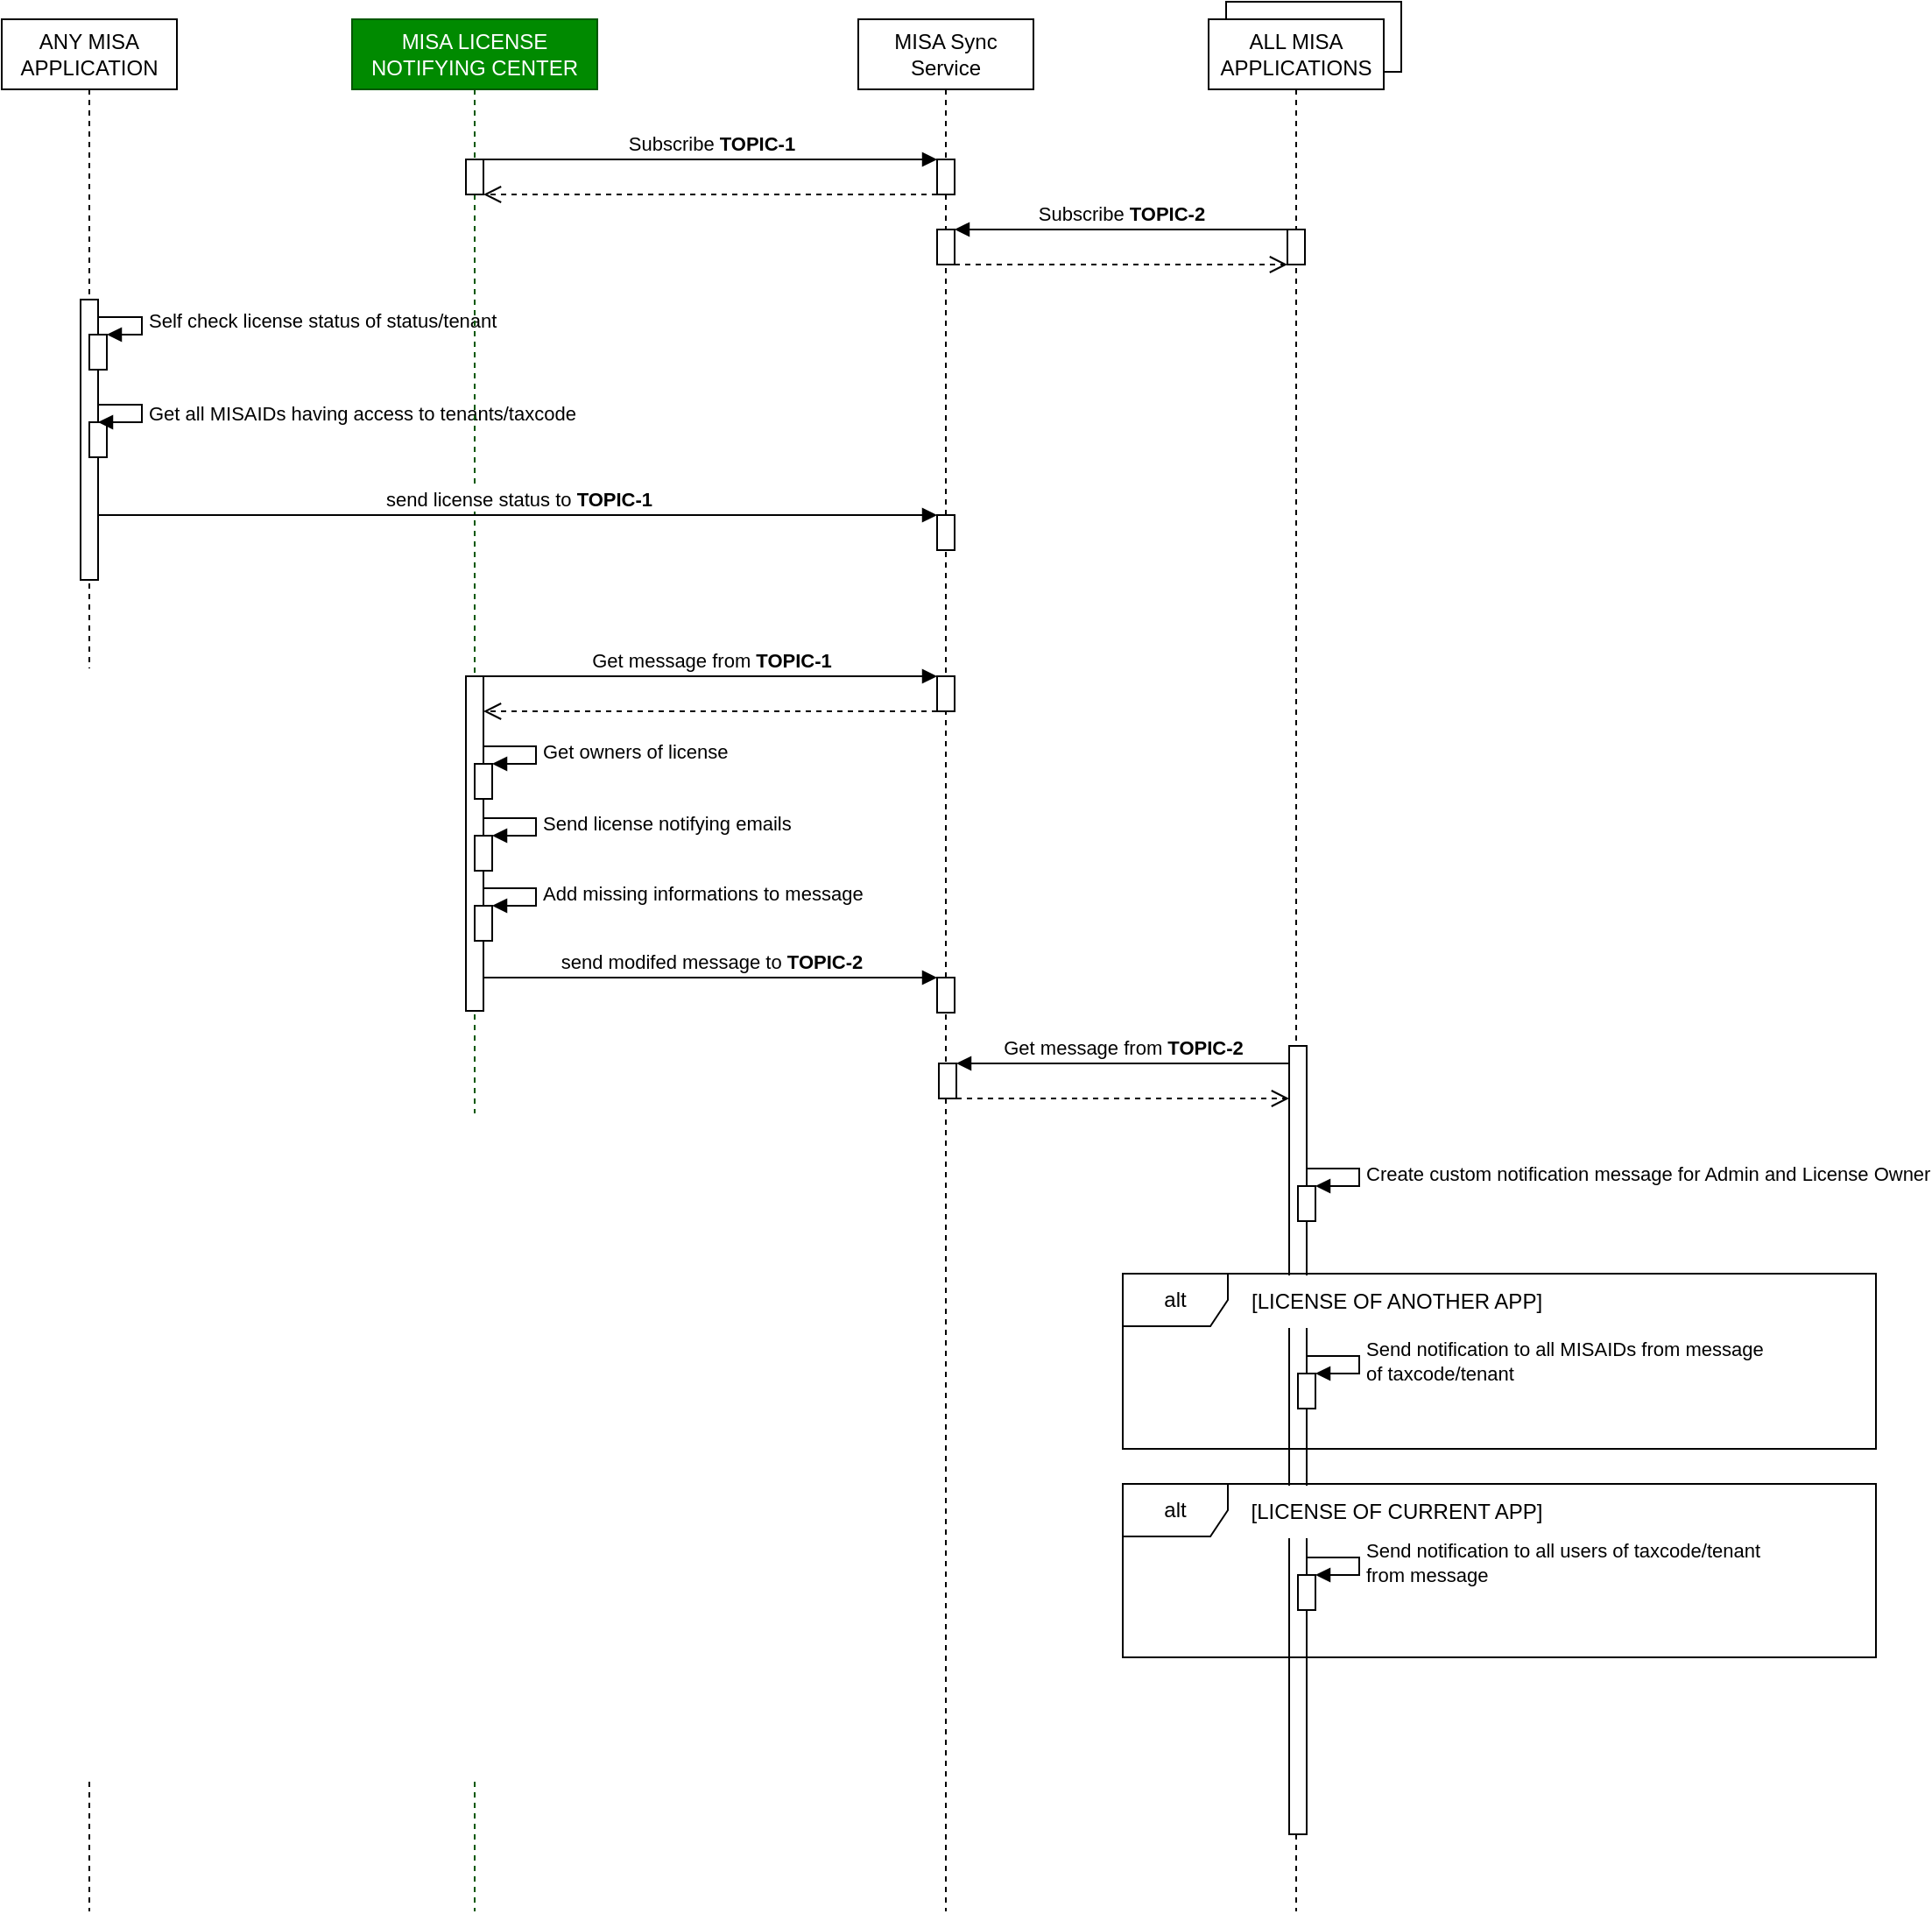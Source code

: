 <mxfile version="22.1.18" type="device" pages="2">
  <diagram name="OPTION 1" id="F2uzgsta0eLpkLULIARU">
    <mxGraphModel dx="3191" dy="1840" grid="1" gridSize="10" guides="1" tooltips="1" connect="1" arrows="1" fold="1" page="1" pageScale="1" pageWidth="1200" pageHeight="1920" math="0" shadow="0">
      <root>
        <mxCell id="0" />
        <mxCell id="1" parent="0" />
        <mxCell id="zXpo8NXEt-LF2hCCX_fS-25" value="" style="rounded=0;whiteSpace=wrap;html=1;" vertex="1" parent="1">
          <mxGeometry x="779" y="30" width="100" height="40" as="geometry" />
        </mxCell>
        <mxCell id="zXpo8NXEt-LF2hCCX_fS-1" value="ANY MISA APPLICATION" style="shape=umlLifeline;perimeter=lifelinePerimeter;whiteSpace=wrap;html=1;container=1;dropTarget=0;collapsible=0;recursiveResize=0;outlineConnect=0;portConstraint=eastwest;newEdgeStyle={&quot;curved&quot;:0,&quot;rounded&quot;:0};" vertex="1" parent="1">
          <mxGeometry x="80" y="40" width="100" height="1080" as="geometry" />
        </mxCell>
        <mxCell id="zXpo8NXEt-LF2hCCX_fS-11" value="" style="html=1;points=[[0,0,0,0,5],[0,1,0,0,-5],[1,0,0,0,5],[1,1,0,0,-5]];perimeter=orthogonalPerimeter;outlineConnect=0;targetShapes=umlLifeline;portConstraint=eastwest;newEdgeStyle={&quot;curved&quot;:0,&quot;rounded&quot;:0};" vertex="1" parent="zXpo8NXEt-LF2hCCX_fS-1">
          <mxGeometry x="45" y="160" width="10" height="160" as="geometry" />
        </mxCell>
        <mxCell id="zXpo8NXEt-LF2hCCX_fS-15" value="" style="html=1;points=[[0,0,0,0,5],[0,1,0,0,-5],[1,0,0,0,5],[1,1,0,0,-5]];perimeter=orthogonalPerimeter;outlineConnect=0;targetShapes=umlLifeline;portConstraint=eastwest;newEdgeStyle={&quot;curved&quot;:0,&quot;rounded&quot;:0};" vertex="1" parent="zXpo8NXEt-LF2hCCX_fS-1">
          <mxGeometry x="50" y="180" width="10" height="20" as="geometry" />
        </mxCell>
        <mxCell id="zXpo8NXEt-LF2hCCX_fS-16" value="Self check license status of status/tenant" style="html=1;align=left;spacingLeft=2;endArrow=block;rounded=0;edgeStyle=orthogonalEdgeStyle;curved=0;rounded=0;" edge="1" target="zXpo8NXEt-LF2hCCX_fS-15" parent="zXpo8NXEt-LF2hCCX_fS-1">
          <mxGeometry relative="1" as="geometry">
            <mxPoint x="55" y="170.021" as="sourcePoint" />
            <Array as="points">
              <mxPoint x="80" y="170" />
              <mxPoint x="80" y="180" />
            </Array>
          </mxGeometry>
        </mxCell>
        <mxCell id="zXpo8NXEt-LF2hCCX_fS-63" value="" style="html=1;points=[[0,0,0,0,5],[0,1,0,0,-5],[1,0,0,0,5],[1,1,0,0,-5]];perimeter=orthogonalPerimeter;outlineConnect=0;targetShapes=umlLifeline;portConstraint=eastwest;newEdgeStyle={&quot;curved&quot;:0,&quot;rounded&quot;:0};" vertex="1" parent="zXpo8NXEt-LF2hCCX_fS-1">
          <mxGeometry x="50" y="229.98" width="10" height="20" as="geometry" />
        </mxCell>
        <mxCell id="zXpo8NXEt-LF2hCCX_fS-64" value="Get all MISAIDs having access to tenants/taxcode" style="html=1;align=left;spacingLeft=2;endArrow=block;rounded=0;edgeStyle=orthogonalEdgeStyle;curved=0;rounded=0;" edge="1" parent="zXpo8NXEt-LF2hCCX_fS-1" target="zXpo8NXEt-LF2hCCX_fS-63">
          <mxGeometry relative="1" as="geometry">
            <mxPoint x="55" y="220.001" as="sourcePoint" />
            <Array as="points">
              <mxPoint x="80" y="219.98" />
              <mxPoint x="80" y="229.98" />
            </Array>
          </mxGeometry>
        </mxCell>
        <mxCell id="zXpo8NXEt-LF2hCCX_fS-3" value="MISA LICENSE NOTIFYING CENTER" style="shape=umlLifeline;perimeter=lifelinePerimeter;whiteSpace=wrap;html=1;container=1;dropTarget=0;collapsible=0;recursiveResize=0;outlineConnect=0;portConstraint=eastwest;newEdgeStyle={&quot;curved&quot;:0,&quot;rounded&quot;:0};fillColor=#008a00;fontColor=#ffffff;strokeColor=#005700;" vertex="1" parent="1">
          <mxGeometry x="280" y="40" width="140" height="1080" as="geometry" />
        </mxCell>
        <mxCell id="zXpo8NXEt-LF2hCCX_fS-17" value="" style="html=1;points=[[0,0,0,0,5],[0,1,0,0,-5],[1,0,0,0,5],[1,1,0,0,-5]];perimeter=orthogonalPerimeter;outlineConnect=0;targetShapes=umlLifeline;portConstraint=eastwest;newEdgeStyle={&quot;curved&quot;:0,&quot;rounded&quot;:0};" vertex="1" parent="zXpo8NXEt-LF2hCCX_fS-3">
          <mxGeometry x="65" y="80" width="10" height="20" as="geometry" />
        </mxCell>
        <mxCell id="zXpo8NXEt-LF2hCCX_fS-33" value="" style="html=1;points=[[0,0,0,0,5],[0,1,0,0,-5],[1,0,0,0,5],[1,1,0,0,-5]];perimeter=orthogonalPerimeter;outlineConnect=0;targetShapes=umlLifeline;portConstraint=eastwest;newEdgeStyle={&quot;curved&quot;:0,&quot;rounded&quot;:0};" vertex="1" parent="zXpo8NXEt-LF2hCCX_fS-3">
          <mxGeometry x="65" y="375" width="10" height="191" as="geometry" />
        </mxCell>
        <mxCell id="zXpo8NXEt-LF2hCCX_fS-37" value="" style="html=1;points=[[0,0,0,0,5],[0,1,0,0,-5],[1,0,0,0,5],[1,1,0,0,-5]];perimeter=orthogonalPerimeter;outlineConnect=0;targetShapes=umlLifeline;portConstraint=eastwest;newEdgeStyle={&quot;curved&quot;:0,&quot;rounded&quot;:0};" vertex="1" parent="zXpo8NXEt-LF2hCCX_fS-3">
          <mxGeometry x="70" y="425" width="10" height="20" as="geometry" />
        </mxCell>
        <mxCell id="zXpo8NXEt-LF2hCCX_fS-38" value="Get owners of license" style="html=1;align=left;spacingLeft=2;endArrow=block;rounded=0;edgeStyle=orthogonalEdgeStyle;curved=0;rounded=0;" edge="1" target="zXpo8NXEt-LF2hCCX_fS-37" parent="zXpo8NXEt-LF2hCCX_fS-3">
          <mxGeometry relative="1" as="geometry">
            <mxPoint x="75" y="415" as="sourcePoint" />
            <Array as="points">
              <mxPoint x="105" y="415" />
              <mxPoint x="105" y="425" />
            </Array>
          </mxGeometry>
        </mxCell>
        <mxCell id="zXpo8NXEt-LF2hCCX_fS-39" value="" style="html=1;points=[[0,0,0,0,5],[0,1,0,0,-5],[1,0,0,0,5],[1,1,0,0,-5]];perimeter=orthogonalPerimeter;outlineConnect=0;targetShapes=umlLifeline;portConstraint=eastwest;newEdgeStyle={&quot;curved&quot;:0,&quot;rounded&quot;:0};" vertex="1" parent="zXpo8NXEt-LF2hCCX_fS-3">
          <mxGeometry x="70" y="466" width="10" height="20" as="geometry" />
        </mxCell>
        <mxCell id="zXpo8NXEt-LF2hCCX_fS-40" value="Send license notifying emails" style="html=1;align=left;spacingLeft=2;endArrow=block;rounded=0;edgeStyle=orthogonalEdgeStyle;curved=0;rounded=0;" edge="1" parent="zXpo8NXEt-LF2hCCX_fS-3" target="zXpo8NXEt-LF2hCCX_fS-39" source="zXpo8NXEt-LF2hCCX_fS-33">
          <mxGeometry x="0.004" relative="1" as="geometry">
            <mxPoint x="75" y="456" as="sourcePoint" />
            <Array as="points">
              <mxPoint x="105" y="456" />
              <mxPoint x="105" y="466" />
            </Array>
            <mxPoint as="offset" />
          </mxGeometry>
        </mxCell>
        <mxCell id="zXpo8NXEt-LF2hCCX_fS-41" value="" style="html=1;points=[[0,0,0,0,5],[0,1,0,0,-5],[1,0,0,0,5],[1,1,0,0,-5]];perimeter=orthogonalPerimeter;outlineConnect=0;targetShapes=umlLifeline;portConstraint=eastwest;newEdgeStyle={&quot;curved&quot;:0,&quot;rounded&quot;:0};" vertex="1" parent="zXpo8NXEt-LF2hCCX_fS-3">
          <mxGeometry x="70" y="506" width="10" height="20" as="geometry" />
        </mxCell>
        <mxCell id="zXpo8NXEt-LF2hCCX_fS-42" value="Add missing informations to message" style="html=1;align=left;spacingLeft=2;endArrow=block;rounded=0;edgeStyle=orthogonalEdgeStyle;curved=0;rounded=0;" edge="1" target="zXpo8NXEt-LF2hCCX_fS-41" parent="zXpo8NXEt-LF2hCCX_fS-3">
          <mxGeometry relative="1" as="geometry">
            <mxPoint x="75" y="496" as="sourcePoint" />
            <Array as="points">
              <mxPoint x="105" y="496" />
              <mxPoint x="105" y="506" />
            </Array>
          </mxGeometry>
        </mxCell>
        <mxCell id="zXpo8NXEt-LF2hCCX_fS-5" value="MISA Sync Service" style="shape=umlLifeline;whiteSpace=wrap;html=1;container=1;dropTarget=0;collapsible=0;recursiveResize=0;outlineConnect=0;portConstraint=eastwest;newEdgeStyle={&quot;curved&quot;:0,&quot;rounded&quot;:0};points=[[0,0,0,0,5],[0,1,0,0,-5],[1,0,0,0,5],[1,1,0,0,-5]];perimeter=rectanglePerimeter;targetShapes=umlLifeline;participant=label;" vertex="1" parent="1">
          <mxGeometry x="569" y="40" width="100" height="1080" as="geometry" />
        </mxCell>
        <mxCell id="zXpo8NXEt-LF2hCCX_fS-9" value="" style="html=1;points=[[0,0,0,0,5],[0,1,0,0,-5],[1,0,0,0,5],[1,1,0,0,-5]];perimeter=orthogonalPerimeter;outlineConnect=0;targetShapes=umlLifeline;portConstraint=eastwest;newEdgeStyle={&quot;curved&quot;:0,&quot;rounded&quot;:0};" vertex="1" parent="zXpo8NXEt-LF2hCCX_fS-5">
          <mxGeometry x="45" y="283" width="10" height="20" as="geometry" />
        </mxCell>
        <mxCell id="zXpo8NXEt-LF2hCCX_fS-18" value="" style="html=1;points=[[0,0,0,0,5],[0,1,0,0,-5],[1,0,0,0,5],[1,1,0,0,-5]];perimeter=orthogonalPerimeter;outlineConnect=0;targetShapes=umlLifeline;portConstraint=eastwest;newEdgeStyle={&quot;curved&quot;:0,&quot;rounded&quot;:0};" vertex="1" parent="zXpo8NXEt-LF2hCCX_fS-5">
          <mxGeometry x="45" y="80" width="10" height="20" as="geometry" />
        </mxCell>
        <mxCell id="zXpo8NXEt-LF2hCCX_fS-27" value="" style="html=1;points=[[0,0,0,0,5],[0,1,0,0,-5],[1,0,0,0,5],[1,1,0,0,-5]];perimeter=orthogonalPerimeter;outlineConnect=0;targetShapes=umlLifeline;portConstraint=eastwest;newEdgeStyle={&quot;curved&quot;:0,&quot;rounded&quot;:0};" vertex="1" parent="zXpo8NXEt-LF2hCCX_fS-5">
          <mxGeometry x="45" y="120" width="10" height="20" as="geometry" />
        </mxCell>
        <mxCell id="zXpo8NXEt-LF2hCCX_fS-34" value="" style="html=1;points=[[0,0,0,0,5],[0,1,0,0,-5],[1,0,0,0,5],[1,1,0,0,-5]];perimeter=orthogonalPerimeter;outlineConnect=0;targetShapes=umlLifeline;portConstraint=eastwest;newEdgeStyle={&quot;curved&quot;:0,&quot;rounded&quot;:0};" vertex="1" parent="zXpo8NXEt-LF2hCCX_fS-5">
          <mxGeometry x="45" y="375" width="10" height="20" as="geometry" />
        </mxCell>
        <mxCell id="zXpo8NXEt-LF2hCCX_fS-43" value="" style="html=1;points=[[0,0,0,0,5],[0,1,0,0,-5],[1,0,0,0,5],[1,1,0,0,-5]];perimeter=orthogonalPerimeter;outlineConnect=0;targetShapes=umlLifeline;portConstraint=eastwest;newEdgeStyle={&quot;curved&quot;:0,&quot;rounded&quot;:0};" vertex="1" parent="zXpo8NXEt-LF2hCCX_fS-5">
          <mxGeometry x="45" y="547" width="10" height="20" as="geometry" />
        </mxCell>
        <mxCell id="zXpo8NXEt-LF2hCCX_fS-46" value="" style="html=1;points=[[0,0,0,0,5],[0,1,0,0,-5],[1,0,0,0,5],[1,1,0,0,-5]];perimeter=orthogonalPerimeter;outlineConnect=0;targetShapes=umlLifeline;portConstraint=eastwest;newEdgeStyle={&quot;curved&quot;:0,&quot;rounded&quot;:0};" vertex="1" parent="zXpo8NXEt-LF2hCCX_fS-5">
          <mxGeometry x="46" y="596" width="10" height="20" as="geometry" />
        </mxCell>
        <mxCell id="zXpo8NXEt-LF2hCCX_fS-20" value="" style="html=1;verticalAlign=bottom;endArrow=open;dashed=1;endSize=8;curved=0;rounded=0;" edge="1" source="zXpo8NXEt-LF2hCCX_fS-18" parent="1">
          <mxGeometry relative="1" as="geometry">
            <mxPoint x="355" y="140" as="targetPoint" />
            <mxPoint x="565" y="140" as="sourcePoint" />
          </mxGeometry>
        </mxCell>
        <mxCell id="zXpo8NXEt-LF2hCCX_fS-19" value="Subscribe &lt;b&gt;TOPIC-1&lt;/b&gt;" style="html=1;verticalAlign=bottom;endArrow=block;curved=0;rounded=0;" edge="1" target="zXpo8NXEt-LF2hCCX_fS-18" parent="1" source="zXpo8NXEt-LF2hCCX_fS-17">
          <mxGeometry relative="1" as="geometry">
            <mxPoint x="495" y="125" as="sourcePoint" />
            <Array as="points">
              <mxPoint x="460" y="120" />
            </Array>
          </mxGeometry>
        </mxCell>
        <mxCell id="zXpo8NXEt-LF2hCCX_fS-21" value="ALL MISA APPLICATIONS" style="shape=umlLifeline;perimeter=lifelinePerimeter;whiteSpace=wrap;html=1;container=1;dropTarget=0;collapsible=0;recursiveResize=0;outlineConnect=0;portConstraint=eastwest;newEdgeStyle={&quot;curved&quot;:0,&quot;rounded&quot;:0};" vertex="1" parent="1">
          <mxGeometry x="769" y="40" width="100" height="1080" as="geometry" />
        </mxCell>
        <mxCell id="zXpo8NXEt-LF2hCCX_fS-26" value="" style="html=1;points=[[0,0,0,0,5],[0,1,0,0,-5],[1,0,0,0,5],[1,1,0,0,-5]];perimeter=orthogonalPerimeter;outlineConnect=0;targetShapes=umlLifeline;portConstraint=eastwest;newEdgeStyle={&quot;curved&quot;:0,&quot;rounded&quot;:0};" vertex="1" parent="zXpo8NXEt-LF2hCCX_fS-21">
          <mxGeometry x="45" y="120" width="10" height="20" as="geometry" />
        </mxCell>
        <mxCell id="zXpo8NXEt-LF2hCCX_fS-45" value="" style="html=1;points=[[0,0,0,0,5],[0,1,0,0,-5],[1,0,0,0,5],[1,1,0,0,-5]];perimeter=orthogonalPerimeter;outlineConnect=0;targetShapes=umlLifeline;portConstraint=eastwest;newEdgeStyle={&quot;curved&quot;:0,&quot;rounded&quot;:0};" vertex="1" parent="zXpo8NXEt-LF2hCCX_fS-21">
          <mxGeometry x="46" y="586" width="10" height="450" as="geometry" />
        </mxCell>
        <mxCell id="zXpo8NXEt-LF2hCCX_fS-49" value="" style="html=1;points=[[0,0,0,0,5],[0,1,0,0,-5],[1,0,0,0,5],[1,1,0,0,-5]];perimeter=orthogonalPerimeter;outlineConnect=0;targetShapes=umlLifeline;portConstraint=eastwest;newEdgeStyle={&quot;curved&quot;:0,&quot;rounded&quot;:0};" vertex="1" parent="zXpo8NXEt-LF2hCCX_fS-21">
          <mxGeometry x="51" y="773" width="10" height="20" as="geometry" />
        </mxCell>
        <mxCell id="zXpo8NXEt-LF2hCCX_fS-50" value="Send notification to all MISAIDs from message&lt;br&gt;of taxcode/tenant" style="html=1;align=left;spacingLeft=2;endArrow=block;rounded=0;edgeStyle=orthogonalEdgeStyle;curved=0;rounded=0;" edge="1" target="zXpo8NXEt-LF2hCCX_fS-49" parent="zXpo8NXEt-LF2hCCX_fS-21">
          <mxGeometry x="-0.002" relative="1" as="geometry">
            <mxPoint x="56" y="763.0" as="sourcePoint" />
            <Array as="points">
              <mxPoint x="86" y="763" />
              <mxPoint x="86" y="773" />
            </Array>
            <mxPoint as="offset" />
          </mxGeometry>
        </mxCell>
        <mxCell id="zXpo8NXEt-LF2hCCX_fS-54" value="" style="html=1;points=[[0,0,0,0,5],[0,1,0,0,-5],[1,0,0,0,5],[1,1,0,0,-5]];perimeter=orthogonalPerimeter;outlineConnect=0;targetShapes=umlLifeline;portConstraint=eastwest;newEdgeStyle={&quot;curved&quot;:0,&quot;rounded&quot;:0};" vertex="1" parent="zXpo8NXEt-LF2hCCX_fS-21">
          <mxGeometry x="51" y="888" width="10" height="20" as="geometry" />
        </mxCell>
        <mxCell id="zXpo8NXEt-LF2hCCX_fS-55" value="Send notification to all users of taxcode/tenant&lt;br&gt;from message" style="html=1;align=left;spacingLeft=2;endArrow=block;rounded=0;edgeStyle=orthogonalEdgeStyle;curved=0;rounded=0;" edge="1" target="zXpo8NXEt-LF2hCCX_fS-54" parent="zXpo8NXEt-LF2hCCX_fS-21">
          <mxGeometry relative="1" as="geometry">
            <mxPoint x="56" y="878" as="sourcePoint" />
            <Array as="points">
              <mxPoint x="86" y="878" />
              <mxPoint x="86" y="888" />
              <mxPoint x="56" y="888" />
            </Array>
          </mxGeometry>
        </mxCell>
        <mxCell id="zXpo8NXEt-LF2hCCX_fS-61" value="" style="html=1;points=[[0,0,0,0,5],[0,1,0,0,-5],[1,0,0,0,5],[1,1,0,0,-5]];perimeter=orthogonalPerimeter;outlineConnect=0;targetShapes=umlLifeline;portConstraint=eastwest;newEdgeStyle={&quot;curved&quot;:0,&quot;rounded&quot;:0};" vertex="1" parent="zXpo8NXEt-LF2hCCX_fS-21">
          <mxGeometry x="51" y="666" width="10" height="20" as="geometry" />
        </mxCell>
        <mxCell id="zXpo8NXEt-LF2hCCX_fS-62" value="Create custom notification message for Admin and License Owner" style="html=1;align=left;spacingLeft=2;endArrow=block;rounded=0;edgeStyle=orthogonalEdgeStyle;curved=0;rounded=0;" edge="1" parent="zXpo8NXEt-LF2hCCX_fS-21" target="zXpo8NXEt-LF2hCCX_fS-61" source="zXpo8NXEt-LF2hCCX_fS-45">
          <mxGeometry x="-0.002" relative="1" as="geometry">
            <mxPoint x="56" y="656.0" as="sourcePoint" />
            <Array as="points">
              <mxPoint x="86" y="656" />
              <mxPoint x="86" y="666" />
            </Array>
            <mxPoint as="offset" />
          </mxGeometry>
        </mxCell>
        <mxCell id="zXpo8NXEt-LF2hCCX_fS-28" value="" style="html=1;verticalAlign=bottom;endArrow=open;dashed=1;endSize=8;curved=0;rounded=0;" edge="1" parent="1" source="zXpo8NXEt-LF2hCCX_fS-27" target="zXpo8NXEt-LF2hCCX_fS-26">
          <mxGeometry relative="1" as="geometry">
            <mxPoint x="544" y="235" as="targetPoint" />
            <Array as="points">
              <mxPoint x="719" y="180" />
            </Array>
          </mxGeometry>
        </mxCell>
        <mxCell id="zXpo8NXEt-LF2hCCX_fS-29" value="Subscribe &lt;b&gt;TOPIC-2&lt;/b&gt;" style="html=1;verticalAlign=bottom;endArrow=block;curved=0;rounded=0;" edge="1" parent="1" source="zXpo8NXEt-LF2hCCX_fS-26" target="zXpo8NXEt-LF2hCCX_fS-27">
          <mxGeometry relative="1" as="geometry">
            <mxPoint x="544" y="165" as="sourcePoint" />
            <Array as="points">
              <mxPoint x="719" y="160" />
            </Array>
          </mxGeometry>
        </mxCell>
        <mxCell id="zXpo8NXEt-LF2hCCX_fS-10" value="send license status to &lt;b&gt;TOPIC-1&lt;/b&gt;" style="html=1;verticalAlign=bottom;startArrow=none;endArrow=block;startSize=8;curved=0;rounded=0;startFill=0;" edge="1" target="zXpo8NXEt-LF2hCCX_fS-9" parent="1">
          <mxGeometry x="-0.001" relative="1" as="geometry">
            <mxPoint x="135" y="323" as="sourcePoint" />
            <Array as="points">
              <mxPoint x="360" y="323" />
            </Array>
            <mxPoint as="offset" />
          </mxGeometry>
        </mxCell>
        <mxCell id="zXpo8NXEt-LF2hCCX_fS-35" value="Get message from &lt;b&gt;TOPIC-1&lt;/b&gt;" style="html=1;verticalAlign=bottom;endArrow=block;curved=0;rounded=0;" edge="1" target="zXpo8NXEt-LF2hCCX_fS-34" parent="1" source="zXpo8NXEt-LF2hCCX_fS-33">
          <mxGeometry relative="1" as="geometry">
            <mxPoint x="495" y="430" as="sourcePoint" />
            <Array as="points">
              <mxPoint x="470" y="415" />
            </Array>
          </mxGeometry>
        </mxCell>
        <mxCell id="zXpo8NXEt-LF2hCCX_fS-36" value="" style="html=1;verticalAlign=bottom;endArrow=open;dashed=1;endSize=8;curved=0;rounded=0;" edge="1" source="zXpo8NXEt-LF2hCCX_fS-34" parent="1" target="zXpo8NXEt-LF2hCCX_fS-33">
          <mxGeometry relative="1" as="geometry">
            <mxPoint x="355" y="434.8" as="targetPoint" />
            <mxPoint x="565" y="434.8" as="sourcePoint" />
            <Array as="points">
              <mxPoint x="460" y="435" />
            </Array>
          </mxGeometry>
        </mxCell>
        <mxCell id="zXpo8NXEt-LF2hCCX_fS-44" value="send modifed message to &lt;b&gt;TOPIC-2&lt;/b&gt;" style="html=1;verticalAlign=bottom;startArrow=none;endArrow=block;startSize=8;curved=0;rounded=0;startFill=0;" edge="1" parent="1" target="zXpo8NXEt-LF2hCCX_fS-43">
          <mxGeometry x="-0.001" relative="1" as="geometry">
            <mxPoint x="355" y="587" as="sourcePoint" />
            <Array as="points">
              <mxPoint x="360" y="587" />
            </Array>
            <mxPoint as="offset" />
          </mxGeometry>
        </mxCell>
        <mxCell id="zXpo8NXEt-LF2hCCX_fS-47" value="Get message from &lt;b&gt;TOPIC-2&lt;/b&gt;" style="html=1;verticalAlign=bottom;endArrow=block;curved=0;rounded=0;" edge="1" target="zXpo8NXEt-LF2hCCX_fS-46" parent="1" source="zXpo8NXEt-LF2hCCX_fS-45">
          <mxGeometry relative="1" as="geometry">
            <mxPoint x="695" y="641" as="sourcePoint" />
            <Array as="points">
              <mxPoint x="720" y="636" />
            </Array>
          </mxGeometry>
        </mxCell>
        <mxCell id="zXpo8NXEt-LF2hCCX_fS-48" value="" style="html=1;verticalAlign=bottom;endArrow=open;dashed=1;endSize=8;curved=0;rounded=0;" edge="1" source="zXpo8NXEt-LF2hCCX_fS-46" parent="1" target="zXpo8NXEt-LF2hCCX_fS-45">
          <mxGeometry relative="1" as="geometry">
            <mxPoint x="695" y="711" as="targetPoint" />
            <Array as="points">
              <mxPoint x="720" y="656" />
            </Array>
          </mxGeometry>
        </mxCell>
        <mxCell id="zXpo8NXEt-LF2hCCX_fS-56" value="alt" style="shape=umlFrame;whiteSpace=wrap;html=1;pointerEvents=0;" vertex="1" parent="1">
          <mxGeometry x="720" y="756" width="430" height="100" as="geometry" />
        </mxCell>
        <mxCell id="zXpo8NXEt-LF2hCCX_fS-57" value="alt" style="shape=umlFrame;whiteSpace=wrap;html=1;pointerEvents=0;" vertex="1" parent="1">
          <mxGeometry x="720" y="876" width="430" height="99" as="geometry" />
        </mxCell>
        <mxCell id="zXpo8NXEt-LF2hCCX_fS-58" value="[LICENSE OF ANOTHER APP]" style="text;html=1;align=center;verticalAlign=middle;resizable=0;points=[];autosize=1;strokeColor=none;fillColor=default;" vertex="1" parent="1">
          <mxGeometry x="781" y="757" width="190" height="30" as="geometry" />
        </mxCell>
        <mxCell id="zXpo8NXEt-LF2hCCX_fS-59" value="[LICENSE OF CURRENT APP]" style="text;html=1;align=center;verticalAlign=middle;resizable=0;points=[];autosize=1;strokeColor=none;fillColor=default;" vertex="1" parent="1">
          <mxGeometry x="781" y="877" width="190" height="30" as="geometry" />
        </mxCell>
      </root>
    </mxGraphModel>
  </diagram>
  <diagram id="iLwgTUBTuF9usbweKlWY" name="OPTION 2">
    <mxGraphModel dx="5185" dy="2990" grid="1" gridSize="10" guides="1" tooltips="1" connect="1" arrows="1" fold="1" page="1" pageScale="1" pageWidth="1200" pageHeight="1920" math="0" shadow="0">
      <root>
        <mxCell id="0" />
        <mxCell id="1" parent="0" />
        <mxCell id="92yAruHw1jOLMELrqUtF-1" value="" style="rounded=0;whiteSpace=wrap;html=1;" vertex="1" parent="1">
          <mxGeometry x="979" y="30" width="100" height="40" as="geometry" />
        </mxCell>
        <mxCell id="92yAruHw1jOLMELrqUtF-2" value="MEIVOICE, MEINBOT, WESIGN" style="shape=umlLifeline;perimeter=lifelinePerimeter;whiteSpace=wrap;html=1;container=1;dropTarget=0;collapsible=0;recursiveResize=0;outlineConnect=0;portConstraint=eastwest;newEdgeStyle={&quot;curved&quot;:0,&quot;rounded&quot;:0};" vertex="1" parent="1">
          <mxGeometry x="50" y="40" width="140" height="1730" as="geometry" />
        </mxCell>
        <mxCell id="92yAruHw1jOLMELrqUtF-3" value="" style="html=1;points=[[0,0,0,0,5],[0,1,0,0,-5],[1,0,0,0,5],[1,1,0,0,-5]];perimeter=orthogonalPerimeter;outlineConnect=0;targetShapes=umlLifeline;portConstraint=eastwest;newEdgeStyle={&quot;curved&quot;:0,&quot;rounded&quot;:0};" vertex="1" parent="92yAruHw1jOLMELrqUtF-2">
          <mxGeometry x="65" y="687" width="10" height="131" as="geometry" />
        </mxCell>
        <mxCell id="92yAruHw1jOLMELrqUtF-4" value="" style="html=1;points=[[0,0,0,0,5],[0,1,0,0,-5],[1,0,0,0,5],[1,1,0,0,-5]];perimeter=orthogonalPerimeter;outlineConnect=0;targetShapes=umlLifeline;portConstraint=eastwest;newEdgeStyle={&quot;curved&quot;:0,&quot;rounded&quot;:0};" vertex="1" parent="92yAruHw1jOLMELrqUtF-2">
          <mxGeometry x="70" y="699" width="10" height="20" as="geometry" />
        </mxCell>
        <mxCell id="92yAruHw1jOLMELrqUtF-5" value="Self check usage quota of license by tenant/taxcode" style="html=1;align=left;spacingLeft=2;endArrow=block;rounded=0;edgeStyle=orthogonalEdgeStyle;curved=0;rounded=0;" edge="1" parent="92yAruHw1jOLMELrqUtF-2" target="92yAruHw1jOLMELrqUtF-4" source="92yAruHw1jOLMELrqUtF-3">
          <mxGeometry relative="1" as="geometry">
            <mxPoint x="80" y="689.021" as="sourcePoint" />
            <Array as="points">
              <mxPoint x="105" y="689" />
              <mxPoint x="105" y="699" />
            </Array>
          </mxGeometry>
        </mxCell>
        <mxCell id="92yAruHw1jOLMELrqUtF-6" value="" style="html=1;points=[[0,0,0,0,5],[0,1,0,0,-5],[1,0,0,0,5],[1,1,0,0,-5]];perimeter=orthogonalPerimeter;outlineConnect=0;targetShapes=umlLifeline;portConstraint=eastwest;newEdgeStyle={&quot;curved&quot;:0,&quot;rounded&quot;:0};" vertex="1" parent="92yAruHw1jOLMELrqUtF-2">
          <mxGeometry x="70" y="748.98" width="10" height="20" as="geometry" />
        </mxCell>
        <mxCell id="92yAruHw1jOLMELrqUtF-7" value="Get all MISAIDs having access to tenants/taxcode" style="html=1;align=left;spacingLeft=2;endArrow=block;rounded=0;edgeStyle=orthogonalEdgeStyle;curved=0;rounded=0;" edge="1" parent="92yAruHw1jOLMELrqUtF-2" target="92yAruHw1jOLMELrqUtF-6" source="92yAruHw1jOLMELrqUtF-3">
          <mxGeometry relative="1" as="geometry">
            <mxPoint x="80" y="739.001" as="sourcePoint" />
            <Array as="points">
              <mxPoint x="105" y="739" />
              <mxPoint x="105" y="749" />
            </Array>
          </mxGeometry>
        </mxCell>
        <mxCell id="92yAruHw1jOLMELrqUtF-8" value="MISA LICENSE NOTIFYING CENTER" style="shape=umlLifeline;perimeter=lifelinePerimeter;whiteSpace=wrap;html=1;container=1;dropTarget=0;collapsible=0;recursiveResize=0;outlineConnect=0;portConstraint=eastwest;newEdgeStyle={&quot;curved&quot;:0,&quot;rounded&quot;:0};fillColor=#008a00;fontColor=#ffffff;strokeColor=#005700;" vertex="1" parent="1">
          <mxGeometry x="480" y="40" width="140" height="1520" as="geometry" />
        </mxCell>
        <mxCell id="92yAruHw1jOLMELrqUtF-9" value="" style="html=1;points=[[0,0,0,0,5],[0,1,0,0,-5],[1,0,0,0,5],[1,1,0,0,-5]];perimeter=orthogonalPerimeter;outlineConnect=0;targetShapes=umlLifeline;portConstraint=eastwest;newEdgeStyle={&quot;curved&quot;:0,&quot;rounded&quot;:0};" vertex="1" parent="92yAruHw1jOLMELrqUtF-8">
          <mxGeometry x="65" y="80" width="10" height="20" as="geometry" />
        </mxCell>
        <mxCell id="92yAruHw1jOLMELrqUtF-10" value="" style="html=1;points=[[0,0,0,0,5],[0,1,0,0,-5],[1,0,0,0,5],[1,1,0,0,-5]];perimeter=orthogonalPerimeter;outlineConnect=0;targetShapes=umlLifeline;portConstraint=eastwest;newEdgeStyle={&quot;curved&quot;:0,&quot;rounded&quot;:0};" vertex="1" parent="92yAruHw1jOLMELrqUtF-8">
          <mxGeometry x="65" y="883" width="10" height="170" as="geometry" />
        </mxCell>
        <mxCell id="92yAruHw1jOLMELrqUtF-11" value="" style="html=1;points=[[0,0,0,0,5],[0,1,0,0,-5],[1,0,0,0,5],[1,1,0,0,-5]];perimeter=orthogonalPerimeter;outlineConnect=0;targetShapes=umlLifeline;portConstraint=eastwest;newEdgeStyle={&quot;curved&quot;:0,&quot;rounded&quot;:0};" vertex="1" parent="92yAruHw1jOLMELrqUtF-8">
          <mxGeometry x="70" y="940" width="10" height="20" as="geometry" />
        </mxCell>
        <mxCell id="92yAruHw1jOLMELrqUtF-12" value="Get owners of license" style="html=1;align=left;spacingLeft=2;endArrow=block;rounded=0;edgeStyle=orthogonalEdgeStyle;curved=0;rounded=0;" edge="1" parent="92yAruHw1jOLMELrqUtF-8" target="92yAruHw1jOLMELrqUtF-11">
          <mxGeometry relative="1" as="geometry">
            <mxPoint x="75" y="930" as="sourcePoint" />
            <Array as="points">
              <mxPoint x="105" y="930" />
              <mxPoint x="105" y="940" />
            </Array>
          </mxGeometry>
        </mxCell>
        <mxCell id="92yAruHw1jOLMELrqUtF-15" value="" style="html=1;points=[[0,0,0,0,5],[0,1,0,0,-5],[1,0,0,0,5],[1,1,0,0,-5]];perimeter=orthogonalPerimeter;outlineConnect=0;targetShapes=umlLifeline;portConstraint=eastwest;newEdgeStyle={&quot;curved&quot;:0,&quot;rounded&quot;:0};" vertex="1" parent="92yAruHw1jOLMELrqUtF-8">
          <mxGeometry x="70" y="989" width="10" height="20" as="geometry" />
        </mxCell>
        <mxCell id="92yAruHw1jOLMELrqUtF-16" value="Add missing informations to message" style="html=1;align=left;spacingLeft=2;endArrow=block;rounded=0;edgeStyle=orthogonalEdgeStyle;curved=0;rounded=0;" edge="1" parent="92yAruHw1jOLMELrqUtF-8" target="92yAruHw1jOLMELrqUtF-15">
          <mxGeometry relative="1" as="geometry">
            <mxPoint x="75" y="979" as="sourcePoint" />
            <Array as="points">
              <mxPoint x="105" y="979" />
              <mxPoint x="105" y="989" />
            </Array>
          </mxGeometry>
        </mxCell>
        <mxCell id="92yAruHw1jOLMELrqUtF-62" value="" style="html=1;points=[[0,0,0,0,5],[0,1,0,0,-5],[1,0,0,0,5],[1,1,0,0,-5]];perimeter=orthogonalPerimeter;outlineConnect=0;targetShapes=umlLifeline;portConstraint=eastwest;newEdgeStyle={&quot;curved&quot;:0,&quot;rounded&quot;:0};" vertex="1" parent="92yAruHw1jOLMELrqUtF-8">
          <mxGeometry x="65" y="342" width="10" height="248" as="geometry" />
        </mxCell>
        <mxCell id="92yAruHw1jOLMELrqUtF-17" value="MISA Sync Service" style="shape=umlLifeline;whiteSpace=wrap;html=1;container=1;dropTarget=0;collapsible=0;recursiveResize=0;outlineConnect=0;portConstraint=eastwest;newEdgeStyle={&quot;curved&quot;:0,&quot;rounded&quot;:0};points=[[0,0,0,0,5],[0,1,0,0,-5],[1,0,0,0,5],[1,1,0,0,-5]];perimeter=rectanglePerimeter;targetShapes=umlLifeline;participant=label;" vertex="1" parent="1">
          <mxGeometry x="769" y="40" width="100" height="1730" as="geometry" />
        </mxCell>
        <mxCell id="92yAruHw1jOLMELrqUtF-18" value="" style="html=1;points=[[0,0,0,0,5],[0,1,0,0,-5],[1,0,0,0,5],[1,1,0,0,-5]];perimeter=orthogonalPerimeter;outlineConnect=0;targetShapes=umlLifeline;portConstraint=eastwest;newEdgeStyle={&quot;curved&quot;:0,&quot;rounded&quot;:0};" vertex="1" parent="92yAruHw1jOLMELrqUtF-17">
          <mxGeometry x="45" y="798" width="10" height="20" as="geometry" />
        </mxCell>
        <mxCell id="92yAruHw1jOLMELrqUtF-19" value="" style="html=1;points=[[0,0,0,0,5],[0,1,0,0,-5],[1,0,0,0,5],[1,1,0,0,-5]];perimeter=orthogonalPerimeter;outlineConnect=0;targetShapes=umlLifeline;portConstraint=eastwest;newEdgeStyle={&quot;curved&quot;:0,&quot;rounded&quot;:0};" vertex="1" parent="92yAruHw1jOLMELrqUtF-17">
          <mxGeometry x="45" y="80" width="10" height="20" as="geometry" />
        </mxCell>
        <mxCell id="92yAruHw1jOLMELrqUtF-20" value="" style="html=1;points=[[0,0,0,0,5],[0,1,0,0,-5],[1,0,0,0,5],[1,1,0,0,-5]];perimeter=orthogonalPerimeter;outlineConnect=0;targetShapes=umlLifeline;portConstraint=eastwest;newEdgeStyle={&quot;curved&quot;:0,&quot;rounded&quot;:0};" vertex="1" parent="92yAruHw1jOLMELrqUtF-17">
          <mxGeometry x="45" y="120" width="10" height="20" as="geometry" />
        </mxCell>
        <mxCell id="92yAruHw1jOLMELrqUtF-21" value="" style="html=1;points=[[0,0,0,0,5],[0,1,0,0,-5],[1,0,0,0,5],[1,1,0,0,-5]];perimeter=orthogonalPerimeter;outlineConnect=0;targetShapes=umlLifeline;portConstraint=eastwest;newEdgeStyle={&quot;curved&quot;:0,&quot;rounded&quot;:0};" vertex="1" parent="92yAruHw1jOLMELrqUtF-17">
          <mxGeometry x="45" y="883" width="10" height="20" as="geometry" />
        </mxCell>
        <mxCell id="92yAruHw1jOLMELrqUtF-22" value="" style="html=1;points=[[0,0,0,0,5],[0,1,0,0,-5],[1,0,0,0,5],[1,1,0,0,-5]];perimeter=orthogonalPerimeter;outlineConnect=0;targetShapes=umlLifeline;portConstraint=eastwest;newEdgeStyle={&quot;curved&quot;:0,&quot;rounded&quot;:0};" vertex="1" parent="92yAruHw1jOLMELrqUtF-17">
          <mxGeometry x="45" y="1033" width="10" height="20" as="geometry" />
        </mxCell>
        <mxCell id="92yAruHw1jOLMELrqUtF-23" value="" style="html=1;points=[[0,0,0,0,5],[0,1,0,0,-5],[1,0,0,0,5],[1,1,0,0,-5]];perimeter=orthogonalPerimeter;outlineConnect=0;targetShapes=umlLifeline;portConstraint=eastwest;newEdgeStyle={&quot;curved&quot;:0,&quot;rounded&quot;:0};" vertex="1" parent="92yAruHw1jOLMELrqUtF-17">
          <mxGeometry x="46" y="1160" width="10" height="20" as="geometry" />
        </mxCell>
        <mxCell id="92yAruHw1jOLMELrqUtF-55" value="" style="html=1;points=[[0,0,0,0,5],[0,1,0,0,-5],[1,0,0,0,5],[1,1,0,0,-5]];perimeter=orthogonalPerimeter;outlineConnect=0;targetShapes=umlLifeline;portConstraint=eastwest;newEdgeStyle={&quot;curved&quot;:0,&quot;rounded&quot;:0};" vertex="1" parent="92yAruHw1jOLMELrqUtF-17">
          <mxGeometry x="45" y="264" width="10" height="20" as="geometry" />
        </mxCell>
        <mxCell id="92yAruHw1jOLMELrqUtF-67" value="" style="html=1;points=[[0,0,0,0,5],[0,1,0,0,-5],[1,0,0,0,5],[1,1,0,0,-5]];perimeter=orthogonalPerimeter;outlineConnect=0;targetShapes=umlLifeline;portConstraint=eastwest;newEdgeStyle={&quot;curved&quot;:0,&quot;rounded&quot;:0};" vertex="1" parent="92yAruHw1jOLMELrqUtF-17">
          <mxGeometry x="45" y="342" width="10" height="20" as="geometry" />
        </mxCell>
        <mxCell id="92yAruHw1jOLMELrqUtF-68" value="" style="html=1;points=[[0,0,0,0,5],[0,1,0,0,-5],[1,0,0,0,5],[1,1,0,0,-5]];perimeter=orthogonalPerimeter;outlineConnect=0;targetShapes=umlLifeline;portConstraint=eastwest;newEdgeStyle={&quot;curved&quot;:0,&quot;rounded&quot;:0};" vertex="1" parent="92yAruHw1jOLMELrqUtF-17">
          <mxGeometry x="45" y="565" width="10" height="20" as="geometry" />
        </mxCell>
        <mxCell id="92yAruHw1jOLMELrqUtF-24" value="" style="html=1;verticalAlign=bottom;endArrow=open;dashed=1;endSize=8;curved=0;rounded=0;" edge="1" parent="1" source="92yAruHw1jOLMELrqUtF-19">
          <mxGeometry relative="1" as="geometry">
            <mxPoint x="555" y="140" as="targetPoint" />
            <mxPoint x="765" y="140" as="sourcePoint" />
          </mxGeometry>
        </mxCell>
        <mxCell id="92yAruHw1jOLMELrqUtF-25" value="Subscribe &lt;b&gt;TOPIC-1 and TOPIC-2&lt;/b&gt;" style="html=1;verticalAlign=bottom;endArrow=block;curved=0;rounded=0;" edge="1" parent="1" source="92yAruHw1jOLMELrqUtF-9" target="92yAruHw1jOLMELrqUtF-19">
          <mxGeometry relative="1" as="geometry">
            <mxPoint x="695" y="125" as="sourcePoint" />
            <Array as="points">
              <mxPoint x="660" y="120" />
            </Array>
          </mxGeometry>
        </mxCell>
        <mxCell id="92yAruHw1jOLMELrqUtF-26" value="ALL MISA APPLICATIONS" style="shape=umlLifeline;perimeter=lifelinePerimeter;whiteSpace=wrap;html=1;container=1;dropTarget=0;collapsible=0;recursiveResize=0;outlineConnect=0;portConstraint=eastwest;newEdgeStyle={&quot;curved&quot;:0,&quot;rounded&quot;:0};" vertex="1" parent="1">
          <mxGeometry x="969" y="40" width="100" height="1730" as="geometry" />
        </mxCell>
        <mxCell id="92yAruHw1jOLMELrqUtF-27" value="" style="html=1;points=[[0,0,0,0,5],[0,1,0,0,-5],[1,0,0,0,5],[1,1,0,0,-5]];perimeter=orthogonalPerimeter;outlineConnect=0;targetShapes=umlLifeline;portConstraint=eastwest;newEdgeStyle={&quot;curved&quot;:0,&quot;rounded&quot;:0};" vertex="1" parent="92yAruHw1jOLMELrqUtF-26">
          <mxGeometry x="45" y="120" width="10" height="20" as="geometry" />
        </mxCell>
        <mxCell id="92yAruHw1jOLMELrqUtF-28" value="" style="html=1;points=[[0,0,0,0,5],[0,1,0,0,-5],[1,0,0,0,5],[1,1,0,0,-5]];perimeter=orthogonalPerimeter;outlineConnect=0;targetShapes=umlLifeline;portConstraint=eastwest;newEdgeStyle={&quot;curved&quot;:0,&quot;rounded&quot;:0};" vertex="1" parent="92yAruHw1jOLMELrqUtF-26">
          <mxGeometry x="46" y="1150" width="10" height="450" as="geometry" />
        </mxCell>
        <mxCell id="92yAruHw1jOLMELrqUtF-29" value="" style="html=1;points=[[0,0,0,0,5],[0,1,0,0,-5],[1,0,0,0,5],[1,1,0,0,-5]];perimeter=orthogonalPerimeter;outlineConnect=0;targetShapes=umlLifeline;portConstraint=eastwest;newEdgeStyle={&quot;curved&quot;:0,&quot;rounded&quot;:0};" vertex="1" parent="92yAruHw1jOLMELrqUtF-26">
          <mxGeometry x="51" y="1337" width="10" height="20" as="geometry" />
        </mxCell>
        <mxCell id="92yAruHw1jOLMELrqUtF-30" value="Send notification to all MISAIDs from message&lt;br&gt;of taxcode/tenant" style="html=1;align=left;spacingLeft=2;endArrow=block;rounded=0;edgeStyle=orthogonalEdgeStyle;curved=0;rounded=0;" edge="1" parent="92yAruHw1jOLMELrqUtF-26" target="92yAruHw1jOLMELrqUtF-29">
          <mxGeometry x="-0.002" relative="1" as="geometry">
            <mxPoint x="56" y="1327.0" as="sourcePoint" />
            <Array as="points">
              <mxPoint x="86" y="1327" />
              <mxPoint x="86" y="1337" />
            </Array>
            <mxPoint as="offset" />
          </mxGeometry>
        </mxCell>
        <mxCell id="92yAruHw1jOLMELrqUtF-31" value="" style="html=1;points=[[0,0,0,0,5],[0,1,0,0,-5],[1,0,0,0,5],[1,1,0,0,-5]];perimeter=orthogonalPerimeter;outlineConnect=0;targetShapes=umlLifeline;portConstraint=eastwest;newEdgeStyle={&quot;curved&quot;:0,&quot;rounded&quot;:0};" vertex="1" parent="92yAruHw1jOLMELrqUtF-26">
          <mxGeometry x="51" y="1452" width="10" height="20" as="geometry" />
        </mxCell>
        <mxCell id="92yAruHw1jOLMELrqUtF-32" value="Send notification to all users of taxcode/tenant&lt;br&gt;from message" style="html=1;align=left;spacingLeft=2;endArrow=block;rounded=0;edgeStyle=orthogonalEdgeStyle;curved=0;rounded=0;" edge="1" parent="92yAruHw1jOLMELrqUtF-26" target="92yAruHw1jOLMELrqUtF-31">
          <mxGeometry relative="1" as="geometry">
            <mxPoint x="56" y="1442" as="sourcePoint" />
            <Array as="points">
              <mxPoint x="86" y="1442" />
              <mxPoint x="86" y="1452" />
              <mxPoint x="56" y="1452" />
            </Array>
          </mxGeometry>
        </mxCell>
        <mxCell id="92yAruHw1jOLMELrqUtF-33" value="" style="html=1;points=[[0,0,0,0,5],[0,1,0,0,-5],[1,0,0,0,5],[1,1,0,0,-5]];perimeter=orthogonalPerimeter;outlineConnect=0;targetShapes=umlLifeline;portConstraint=eastwest;newEdgeStyle={&quot;curved&quot;:0,&quot;rounded&quot;:0};" vertex="1" parent="92yAruHw1jOLMELrqUtF-26">
          <mxGeometry x="51" y="1230" width="10" height="20" as="geometry" />
        </mxCell>
        <mxCell id="92yAruHw1jOLMELrqUtF-34" value="Create custom notification message for Admin and License Owner" style="html=1;align=left;spacingLeft=2;endArrow=block;rounded=0;edgeStyle=orthogonalEdgeStyle;curved=0;rounded=0;" edge="1" parent="92yAruHw1jOLMELrqUtF-26" source="92yAruHw1jOLMELrqUtF-28" target="92yAruHw1jOLMELrqUtF-33">
          <mxGeometry x="-0.002" relative="1" as="geometry">
            <mxPoint x="56" y="1220.0" as="sourcePoint" />
            <Array as="points">
              <mxPoint x="86" y="1220" />
              <mxPoint x="86" y="1230" />
            </Array>
            <mxPoint as="offset" />
          </mxGeometry>
        </mxCell>
        <mxCell id="92yAruHw1jOLMELrqUtF-74" value="" style="html=1;points=[[0,0,0,0,5],[0,1,0,0,-5],[1,0,0,0,5],[1,1,0,0,-5]];perimeter=orthogonalPerimeter;outlineConnect=0;targetShapes=umlLifeline;portConstraint=eastwest;newEdgeStyle={&quot;curved&quot;:0,&quot;rounded&quot;:0};" vertex="1" parent="92yAruHw1jOLMELrqUtF-26">
          <mxGeometry x="46" y="403" width="10" height="30" as="geometry" />
        </mxCell>
        <mxCell id="92yAruHw1jOLMELrqUtF-35" value="" style="html=1;verticalAlign=bottom;endArrow=open;dashed=1;endSize=8;curved=0;rounded=0;" edge="1" parent="1" source="92yAruHw1jOLMELrqUtF-20" target="92yAruHw1jOLMELrqUtF-27">
          <mxGeometry relative="1" as="geometry">
            <mxPoint x="744" y="235" as="targetPoint" />
            <Array as="points">
              <mxPoint x="919" y="180" />
            </Array>
          </mxGeometry>
        </mxCell>
        <mxCell id="92yAruHw1jOLMELrqUtF-36" value="Subscribe &lt;b&gt;TOPIC-3&lt;/b&gt;" style="html=1;verticalAlign=bottom;endArrow=block;curved=0;rounded=0;" edge="1" parent="1" source="92yAruHw1jOLMELrqUtF-27" target="92yAruHw1jOLMELrqUtF-20">
          <mxGeometry relative="1" as="geometry">
            <mxPoint x="744" y="165" as="sourcePoint" />
            <Array as="points">
              <mxPoint x="919" y="160" />
            </Array>
          </mxGeometry>
        </mxCell>
        <mxCell id="92yAruHw1jOLMELrqUtF-37" value="send license status to &lt;b&gt;TOPIC-2&lt;/b&gt;" style="html=1;verticalAlign=bottom;startArrow=none;endArrow=block;startSize=8;curved=0;rounded=0;startFill=0;" edge="1" parent="1" target="92yAruHw1jOLMELrqUtF-18" source="92yAruHw1jOLMELrqUtF-3">
          <mxGeometry x="-0.001" relative="1" as="geometry">
            <mxPoint x="125" y="678" as="sourcePoint" />
            <Array as="points" />
            <mxPoint as="offset" />
          </mxGeometry>
        </mxCell>
        <mxCell id="92yAruHw1jOLMELrqUtF-38" value="Get message from &lt;b&gt;TOPIC-2&lt;/b&gt;" style="html=1;verticalAlign=bottom;endArrow=block;curved=0;rounded=0;" edge="1" parent="1" source="92yAruHw1jOLMELrqUtF-10" target="92yAruHw1jOLMELrqUtF-21">
          <mxGeometry relative="1" as="geometry">
            <mxPoint x="695" y="938" as="sourcePoint" />
            <Array as="points">
              <mxPoint x="670" y="923" />
            </Array>
          </mxGeometry>
        </mxCell>
        <mxCell id="92yAruHw1jOLMELrqUtF-39" value="" style="html=1;verticalAlign=bottom;endArrow=open;dashed=1;endSize=8;curved=0;rounded=0;" edge="1" parent="1" source="92yAruHw1jOLMELrqUtF-21" target="92yAruHw1jOLMELrqUtF-10">
          <mxGeometry relative="1" as="geometry">
            <mxPoint x="555" y="942.8" as="targetPoint" />
            <mxPoint x="765" y="942.8" as="sourcePoint" />
            <Array as="points">
              <mxPoint x="660" y="943" />
            </Array>
          </mxGeometry>
        </mxCell>
        <mxCell id="92yAruHw1jOLMELrqUtF-40" value="send message to &lt;b&gt;TOPIC-3&lt;/b&gt;" style="html=1;verticalAlign=bottom;startArrow=none;endArrow=block;startSize=8;curved=0;rounded=0;startFill=0;" edge="1" parent="1" target="92yAruHw1jOLMELrqUtF-22" source="92yAruHw1jOLMELrqUtF-10">
          <mxGeometry x="-0.001" relative="1" as="geometry">
            <mxPoint x="560" y="1070" as="sourcePoint" />
            <Array as="points">
              <mxPoint x="570" y="1083" />
            </Array>
            <mxPoint as="offset" />
            <mxPoint x="819" y="1073" as="targetPoint" />
          </mxGeometry>
        </mxCell>
        <mxCell id="92yAruHw1jOLMELrqUtF-41" value="Get message from &lt;b&gt;TOPIC-3&lt;/b&gt;" style="html=1;verticalAlign=bottom;endArrow=block;curved=0;rounded=0;" edge="1" parent="1" source="92yAruHw1jOLMELrqUtF-28" target="92yAruHw1jOLMELrqUtF-23">
          <mxGeometry relative="1" as="geometry">
            <mxPoint x="895" y="1205" as="sourcePoint" />
            <Array as="points">
              <mxPoint x="920" y="1200" />
            </Array>
          </mxGeometry>
        </mxCell>
        <mxCell id="92yAruHw1jOLMELrqUtF-42" value="" style="html=1;verticalAlign=bottom;endArrow=open;dashed=1;endSize=8;curved=0;rounded=0;" edge="1" parent="1" source="92yAruHw1jOLMELrqUtF-23" target="92yAruHw1jOLMELrqUtF-28">
          <mxGeometry relative="1" as="geometry">
            <mxPoint x="895" y="1275" as="targetPoint" />
            <Array as="points">
              <mxPoint x="920" y="1220" />
            </Array>
          </mxGeometry>
        </mxCell>
        <mxCell id="92yAruHw1jOLMELrqUtF-43" value="alt" style="shape=umlFrame;whiteSpace=wrap;html=1;pointerEvents=0;" vertex="1" parent="1">
          <mxGeometry x="920" y="1320" width="430" height="100" as="geometry" />
        </mxCell>
        <mxCell id="92yAruHw1jOLMELrqUtF-44" value="alt" style="shape=umlFrame;whiteSpace=wrap;html=1;pointerEvents=0;" vertex="1" parent="1">
          <mxGeometry x="920" y="1440" width="430" height="99" as="geometry" />
        </mxCell>
        <mxCell id="92yAruHw1jOLMELrqUtF-45" value="[LICENSE OF ANOTHER APP]" style="text;html=1;align=center;verticalAlign=middle;resizable=0;points=[];autosize=1;strokeColor=none;fillColor=default;" vertex="1" parent="1">
          <mxGeometry x="981" y="1321" width="190" height="30" as="geometry" />
        </mxCell>
        <mxCell id="92yAruHw1jOLMELrqUtF-46" value="[LICENSE OF CURRENT APP]" style="text;html=1;align=center;verticalAlign=middle;resizable=0;points=[];autosize=1;strokeColor=none;fillColor=default;" vertex="1" parent="1">
          <mxGeometry x="981" y="1441" width="190" height="30" as="geometry" />
        </mxCell>
        <mxCell id="92yAruHw1jOLMELrqUtF-53" value="SUMAN" style="shape=umlLifeline;perimeter=lifelinePerimeter;whiteSpace=wrap;html=1;container=1;dropTarget=0;collapsible=0;recursiveResize=0;outlineConnect=0;portConstraint=eastwest;newEdgeStyle={&quot;curved&quot;:0,&quot;rounded&quot;:0};" vertex="1" parent="1">
          <mxGeometry x="290" y="40" width="100" height="1730" as="geometry" />
        </mxCell>
        <mxCell id="92yAruHw1jOLMELrqUtF-54" value="" style="html=1;points=[[0,0,0,0,5],[0,1,0,0,-5],[1,0,0,0,5],[1,1,0,0,-5]];perimeter=orthogonalPerimeter;outlineConnect=0;targetShapes=umlLifeline;portConstraint=eastwest;newEdgeStyle={&quot;curved&quot;:0,&quot;rounded&quot;:0};" vertex="1" parent="92yAruHw1jOLMELrqUtF-53">
          <mxGeometry x="45" y="210" width="10" height="70" as="geometry" />
        </mxCell>
        <mxCell id="92yAruHw1jOLMELrqUtF-58" value="" style="html=1;points=[[0,0,0,0,5],[0,1,0,0,-5],[1,0,0,0,5],[1,1,0,0,-5]];perimeter=orthogonalPerimeter;outlineConnect=0;targetShapes=umlLifeline;portConstraint=eastwest;newEdgeStyle={&quot;curved&quot;:0,&quot;rounded&quot;:0};" vertex="1" parent="92yAruHw1jOLMELrqUtF-53">
          <mxGeometry x="50" y="230" width="10" height="20" as="geometry" />
        </mxCell>
        <mxCell id="92yAruHw1jOLMELrqUtF-59" value="Get expired licenses" style="html=1;align=left;spacingLeft=2;endArrow=block;rounded=0;edgeStyle=orthogonalEdgeStyle;curved=0;rounded=0;" edge="1" target="92yAruHw1jOLMELrqUtF-58" parent="92yAruHw1jOLMELrqUtF-53">
          <mxGeometry relative="1" as="geometry">
            <mxPoint x="55" y="220" as="sourcePoint" />
            <Array as="points">
              <mxPoint x="85" y="220" />
              <mxPoint x="85" y="230" />
              <mxPoint x="55" y="230" />
            </Array>
          </mxGeometry>
        </mxCell>
        <mxCell id="92yAruHw1jOLMELrqUtF-56" value="send license status to&amp;nbsp;&lt;b&gt;TOPIC-1&lt;/b&gt;" style="html=1;verticalAlign=bottom;endArrow=block;curved=0;rounded=0;entryX=0;entryY=0;entryDx=0;entryDy=5;" edge="1" target="92yAruHw1jOLMELrqUtF-55" parent="1">
          <mxGeometry relative="1" as="geometry">
            <mxPoint x="345" y="309" as="sourcePoint" />
          </mxGeometry>
        </mxCell>
        <mxCell id="92yAruHw1jOLMELrqUtF-63" value="" style="html=1;points=[[0,0,0,0,5],[0,1,0,0,-5],[1,0,0,0,5],[1,1,0,0,-5]];perimeter=orthogonalPerimeter;outlineConnect=0;targetShapes=umlLifeline;portConstraint=eastwest;newEdgeStyle={&quot;curved&quot;:0,&quot;rounded&quot;:0};" vertex="1" parent="1">
          <mxGeometry x="550" y="521" width="10" height="20" as="geometry" />
        </mxCell>
        <mxCell id="92yAruHw1jOLMELrqUtF-64" value="Get owners of licenses" style="html=1;align=left;spacingLeft=2;endArrow=block;rounded=0;edgeStyle=orthogonalEdgeStyle;curved=0;rounded=0;" edge="1" parent="1" target="92yAruHw1jOLMELrqUtF-63">
          <mxGeometry relative="1" as="geometry">
            <mxPoint x="555" y="511" as="sourcePoint" />
            <Array as="points">
              <mxPoint x="585" y="511" />
              <mxPoint x="585" y="521" />
            </Array>
          </mxGeometry>
        </mxCell>
        <mxCell id="92yAruHw1jOLMELrqUtF-65" value="" style="html=1;points=[[0,0,0,0,5],[0,1,0,0,-5],[1,0,0,0,5],[1,1,0,0,-5]];perimeter=orthogonalPerimeter;outlineConnect=0;targetShapes=umlLifeline;portConstraint=eastwest;newEdgeStyle={&quot;curved&quot;:0,&quot;rounded&quot;:0};" vertex="1" parent="1">
          <mxGeometry x="550" y="567" width="10" height="20" as="geometry" />
        </mxCell>
        <mxCell id="92yAruHw1jOLMELrqUtF-66" value="Add missing informations to message" style="html=1;align=left;spacingLeft=2;endArrow=block;rounded=0;edgeStyle=orthogonalEdgeStyle;curved=0;rounded=0;" edge="1" parent="1" target="92yAruHw1jOLMELrqUtF-65">
          <mxGeometry relative="1" as="geometry">
            <mxPoint x="555" y="557" as="sourcePoint" />
            <Array as="points">
              <mxPoint x="585" y="557" />
              <mxPoint x="585" y="567" />
            </Array>
          </mxGeometry>
        </mxCell>
        <mxCell id="92yAruHw1jOLMELrqUtF-69" value="Get message from &lt;b&gt;TOPIC-2&lt;/b&gt;" style="html=1;verticalAlign=bottom;endArrow=block;curved=0;rounded=0;" edge="1" parent="1" source="92yAruHw1jOLMELrqUtF-62" target="92yAruHw1jOLMELrqUtF-67">
          <mxGeometry relative="1" as="geometry">
            <mxPoint x="695" y="397" as="sourcePoint" />
            <Array as="points">
              <mxPoint x="670" y="382" />
            </Array>
          </mxGeometry>
        </mxCell>
        <mxCell id="92yAruHw1jOLMELrqUtF-70" value="" style="html=1;verticalAlign=bottom;endArrow=open;dashed=1;endSize=8;curved=0;rounded=0;" edge="1" parent="1" source="92yAruHw1jOLMELrqUtF-67" target="92yAruHw1jOLMELrqUtF-62">
          <mxGeometry relative="1" as="geometry">
            <mxPoint x="555" y="401.8" as="targetPoint" />
            <mxPoint x="765" y="401.8" as="sourcePoint" />
            <Array as="points">
              <mxPoint x="660" y="402" />
            </Array>
          </mxGeometry>
        </mxCell>
        <mxCell id="92yAruHw1jOLMELrqUtF-71" value="send message to &lt;b&gt;TOPIC-3&lt;/b&gt;" style="html=1;verticalAlign=bottom;startArrow=none;endArrow=block;startSize=8;curved=0;rounded=0;startFill=0;" edge="1" parent="1" target="92yAruHw1jOLMELrqUtF-68">
          <mxGeometry x="-0.001" relative="1" as="geometry">
            <mxPoint x="555" y="615" as="sourcePoint" />
            <Array as="points">
              <mxPoint x="570" y="615" />
            </Array>
            <mxPoint as="offset" />
            <mxPoint x="819" y="605" as="targetPoint" />
          </mxGeometry>
        </mxCell>
        <mxCell id="92yAruHw1jOLMELrqUtF-75" value="Get all MISAIDs having access to each tenants/taxcode" style="html=1;verticalAlign=bottom;endArrow=block;curved=0;rounded=0;entryX=0;entryY=0;entryDx=0;entryDy=5;" edge="1" target="92yAruHw1jOLMELrqUtF-74" parent="1">
          <mxGeometry relative="1" as="geometry">
            <mxPoint x="555" y="448" as="sourcePoint" />
          </mxGeometry>
        </mxCell>
        <mxCell id="92yAruHw1jOLMELrqUtF-76" value="" style="html=1;verticalAlign=bottom;endArrow=open;dashed=1;endSize=8;curved=0;rounded=0;" edge="1" source="92yAruHw1jOLMELrqUtF-74" parent="1">
          <mxGeometry relative="1" as="geometry">
            <mxPoint x="555" y="473" as="targetPoint" />
            <Array as="points">
              <mxPoint x="780" y="473" />
            </Array>
          </mxGeometry>
        </mxCell>
      </root>
    </mxGraphModel>
  </diagram>
</mxfile>
